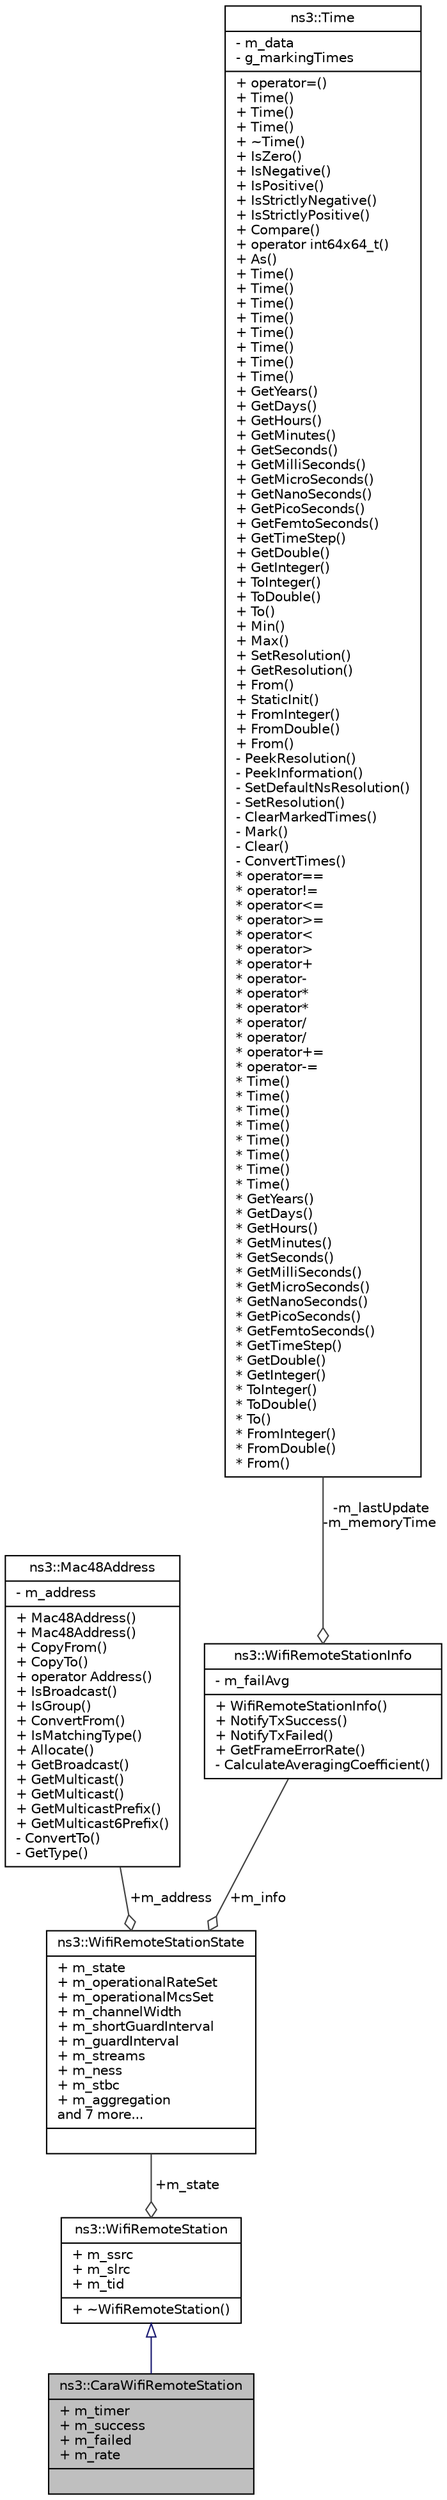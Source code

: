 digraph "ns3::CaraWifiRemoteStation"
{
  edge [fontname="Helvetica",fontsize="10",labelfontname="Helvetica",labelfontsize="10"];
  node [fontname="Helvetica",fontsize="10",shape=record];
  Node1 [label="{ns3::CaraWifiRemoteStation\n|+ m_timer\l+ m_success\l+ m_failed\l+ m_rate\l|}",height=0.2,width=0.4,color="black", fillcolor="grey75", style="filled", fontcolor="black"];
  Node2 -> Node1 [dir="back",color="midnightblue",fontsize="10",style="solid",arrowtail="onormal"];
  Node2 [label="{ns3::WifiRemoteStation\n|+ m_ssrc\l+ m_slrc\l+ m_tid\l|+ ~WifiRemoteStation()\l}",height=0.2,width=0.4,color="black", fillcolor="white", style="filled",URL="$de/db6/structns3_1_1WifiRemoteStation.html",tooltip="hold per-remote-station state. "];
  Node3 -> Node2 [color="grey25",fontsize="10",style="solid",label=" +m_state" ,arrowhead="odiamond"];
  Node3 [label="{ns3::WifiRemoteStationState\n|+ m_state\l+ m_operationalRateSet\l+ m_operationalMcsSet\l+ m_channelWidth\l+ m_shortGuardInterval\l+ m_guardInterval\l+ m_streams\l+ m_ness\l+ m_stbc\l+ m_aggregation\land 7 more...\l|}",height=0.2,width=0.4,color="black", fillcolor="white", style="filled",URL="$d1/dc6/structns3_1_1WifiRemoteStationState.html"];
  Node4 -> Node3 [color="grey25",fontsize="10",style="solid",label=" +m_address" ,arrowhead="odiamond"];
  Node4 [label="{ns3::Mac48Address\n|- m_address\l|+ Mac48Address()\l+ Mac48Address()\l+ CopyFrom()\l+ CopyTo()\l+ operator Address()\l+ IsBroadcast()\l+ IsGroup()\l+ ConvertFrom()\l+ IsMatchingType()\l+ Allocate()\l+ GetBroadcast()\l+ GetMulticast()\l+ GetMulticast()\l+ GetMulticastPrefix()\l+ GetMulticast6Prefix()\l- ConvertTo()\l- GetType()\l}",height=0.2,width=0.4,color="black", fillcolor="white", style="filled",URL="$db/dee/classns3_1_1Mac48Address.html",tooltip="an EUI-48 address "];
  Node5 -> Node3 [color="grey25",fontsize="10",style="solid",label=" +m_info" ,arrowhead="odiamond"];
  Node5 [label="{ns3::WifiRemoteStationInfo\n|- m_failAvg\l|+ WifiRemoteStationInfo()\l+ NotifyTxSuccess()\l+ NotifyTxFailed()\l+ GetFrameErrorRate()\l- CalculateAveragingCoefficient()\l}",height=0.2,width=0.4,color="black", fillcolor="white", style="filled",URL="$df/de5/classns3_1_1WifiRemoteStationInfo.html",tooltip="Tid independent remote station statistics. "];
  Node6 -> Node5 [color="grey25",fontsize="10",style="solid",label=" -m_lastUpdate\n-m_memoryTime" ,arrowhead="odiamond"];
  Node6 [label="{ns3::Time\n|- m_data\l- g_markingTimes\l|+ operator=()\l+ Time()\l+ Time()\l+ Time()\l+ ~Time()\l+ IsZero()\l+ IsNegative()\l+ IsPositive()\l+ IsStrictlyNegative()\l+ IsStrictlyPositive()\l+ Compare()\l+ operator int64x64_t()\l+ As()\l+ Time()\l+ Time()\l+ Time()\l+ Time()\l+ Time()\l+ Time()\l+ Time()\l+ Time()\l+ GetYears()\l+ GetDays()\l+ GetHours()\l+ GetMinutes()\l+ GetSeconds()\l+ GetMilliSeconds()\l+ GetMicroSeconds()\l+ GetNanoSeconds()\l+ GetPicoSeconds()\l+ GetFemtoSeconds()\l+ GetTimeStep()\l+ GetDouble()\l+ GetInteger()\l+ ToInteger()\l+ ToDouble()\l+ To()\l+ Min()\l+ Max()\l+ SetResolution()\l+ GetResolution()\l+ From()\l+ StaticInit()\l+ FromInteger()\l+ FromDouble()\l+ From()\l- PeekResolution()\l- PeekInformation()\l- SetDefaultNsResolution()\l- SetResolution()\l- ClearMarkedTimes()\l- Mark()\l- Clear()\l- ConvertTimes()\l* operator==\l* operator!=\l* operator\<=\l* operator\>=\l* operator\<\l* operator\>\l* operator+\l* operator-\l* operator*\l* operator*\l* operator/\l* operator/\l* operator+=\l* operator-=\l* Time()\l* Time()\l* Time()\l* Time()\l* Time()\l* Time()\l* Time()\l* Time()\l* GetYears()\l* GetDays()\l* GetHours()\l* GetMinutes()\l* GetSeconds()\l* GetMilliSeconds()\l* GetMicroSeconds()\l* GetNanoSeconds()\l* GetPicoSeconds()\l* GetFemtoSeconds()\l* GetTimeStep()\l* GetDouble()\l* GetInteger()\l* ToInteger()\l* ToDouble()\l* To()\l* FromInteger()\l* FromDouble()\l* From()\l}",height=0.2,width=0.4,color="black", fillcolor="white", style="filled",URL="$dc/d04/classns3_1_1Time.html",tooltip="Simulation virtual time values and global simulation resolution. "];
}
